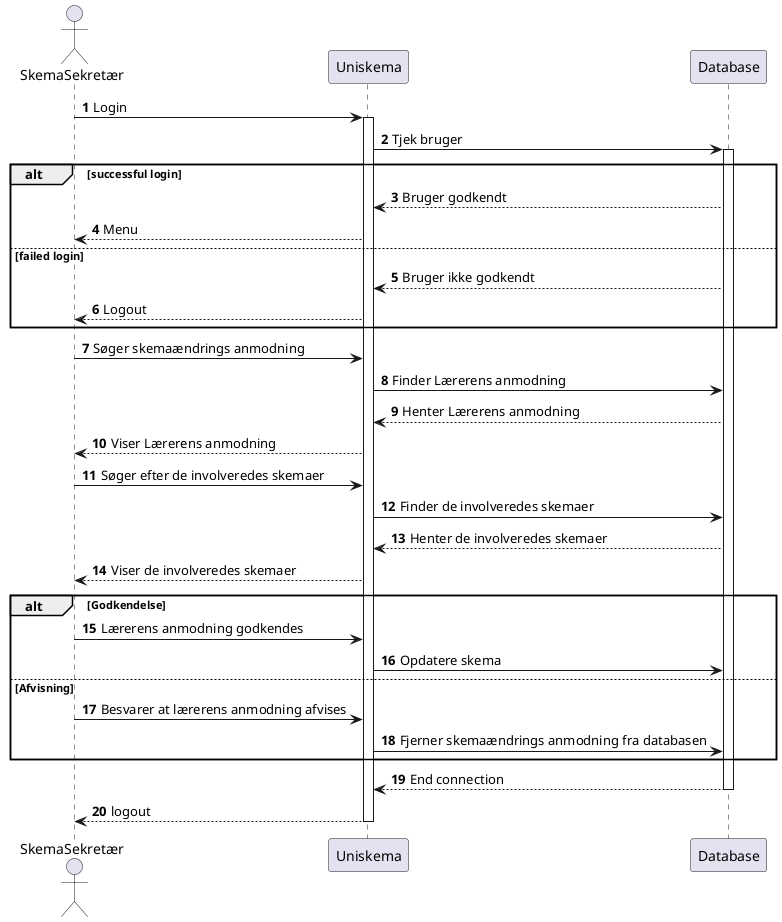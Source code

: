@startuml
autonumber
Actor SkemaSekretær
SkemaSekretær -> Uniskema: Login
Activate Uniskema
Uniskema -> Database: Tjek bruger
Activate Database
alt successful login
    Uniskema <-- Database: Bruger godkendt
    SkemaSekretær <-- Uniskema: Menu
else failed login
    Uniskema <-- Database: Bruger ikke godkendt
    SkemaSekretær <-- Uniskema: Logout
end
SkemaSekretær -> Uniskema: Søger skemaændrings anmodning
Uniskema -> Database: Finder Lærerens anmodning
Uniskema <-- Database: Henter Lærerens anmodning
SkemaSekretær <-- Uniskema: Viser Lærerens anmodning
SkemaSekretær -> Uniskema: Søger efter de involveredes skemaer
Uniskema -> Database: Finder de involveredes skemaer
Uniskema <-- Database: Henter de involveredes skemaer
SkemaSekretær <-- Uniskema: Viser de involveredes skemaer
alt Godkendelse
    SkemaSekretær -> Uniskema: Lærerens anmodning godkendes
    Uniskema -> Database: Opdatere skema

else Afvisning
    SkemaSekretær -> Uniskema: Besvarer at lærerens anmodning afvises
    Uniskema -> Database: Fjerner skemaændrings anmodning fra databasen

end
return End connection
return logout
@enduml
